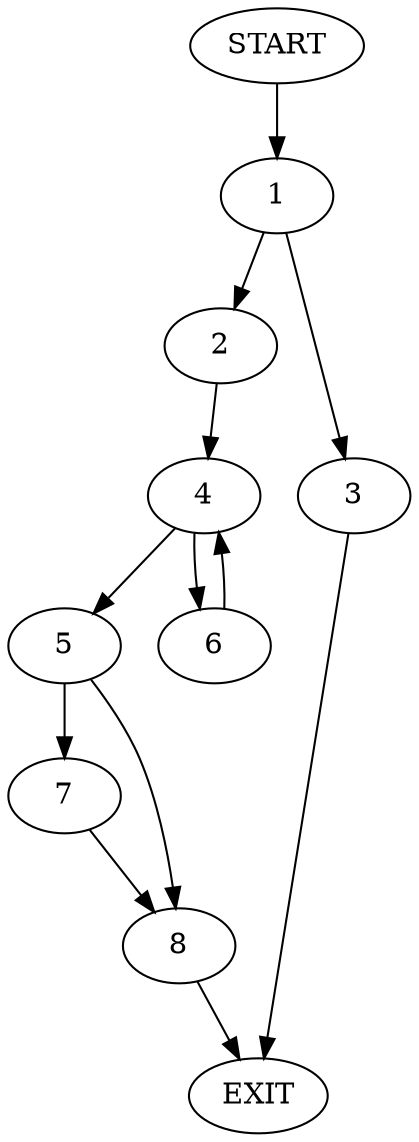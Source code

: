 digraph {
0 [label="START"]
9 [label="EXIT"]
0 -> 1
1 -> 2
1 -> 3
3 -> 9
2 -> 4
4 -> 5
4 -> 6
6 -> 4
5 -> 7
5 -> 8
7 -> 8
8 -> 9
}
